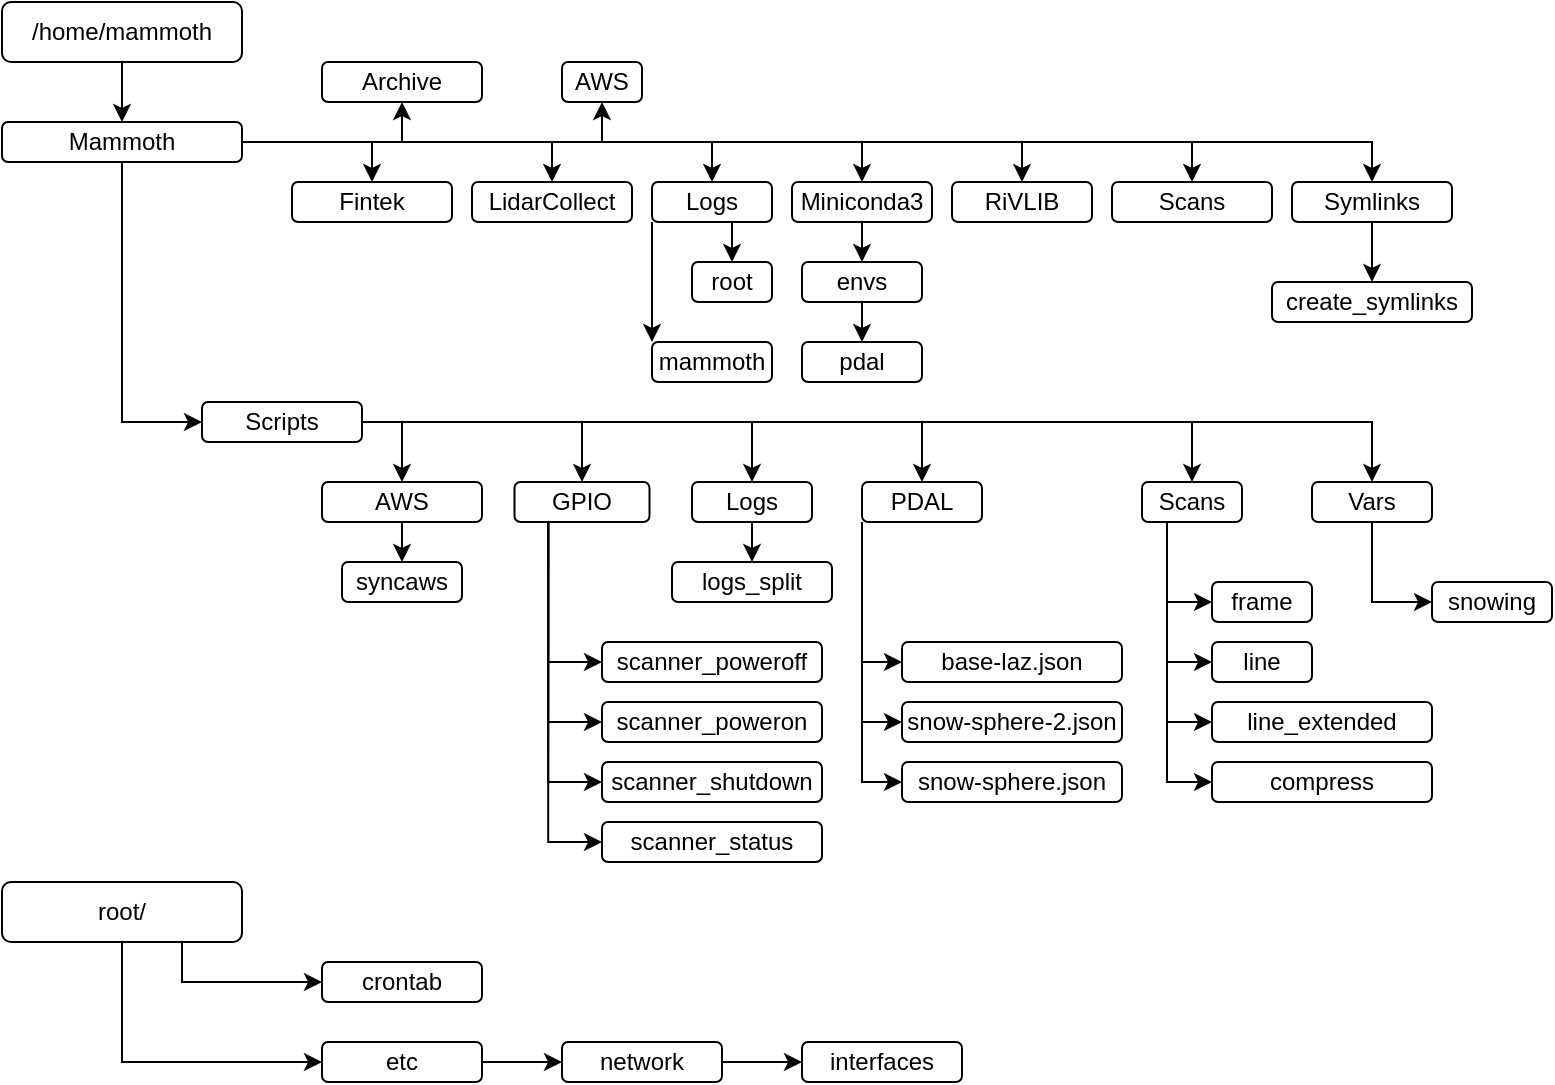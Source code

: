 <mxfile version="13.7.9" type="device"><diagram id="GPwn81fz-g4gS83WzSSP" name="Page-1"><mxGraphModel dx="1026" dy="604" grid="1" gridSize="10" guides="1" tooltips="1" connect="1" arrows="1" fold="1" page="1" pageScale="1" pageWidth="850" pageHeight="1100" math="0" shadow="0"><root><mxCell id="0"/><mxCell id="1" parent="0"/><mxCell id="YH4ZgeWVAiN75wn5fXEC-18" style="edgeStyle=orthogonalEdgeStyle;rounded=0;orthogonalLoop=1;jettySize=auto;html=1;exitX=0.5;exitY=1;exitDx=0;exitDy=0;entryX=0.5;entryY=0;entryDx=0;entryDy=0;" parent="1" source="YH4ZgeWVAiN75wn5fXEC-1" target="YH4ZgeWVAiN75wn5fXEC-3" edge="1"><mxGeometry relative="1" as="geometry"/></mxCell><mxCell id="YH4ZgeWVAiN75wn5fXEC-1" value="/home/mammoth" style="rounded=1;whiteSpace=wrap;html=1;" parent="1" vertex="1"><mxGeometry x="40" y="80" width="120" height="30" as="geometry"/></mxCell><mxCell id="YH4ZgeWVAiN75wn5fXEC-80" style="edgeStyle=orthogonalEdgeStyle;rounded=0;orthogonalLoop=1;jettySize=auto;html=1;exitX=0.5;exitY=1;exitDx=0;exitDy=0;entryX=0;entryY=0.5;entryDx=0;entryDy=0;" parent="1" source="YH4ZgeWVAiN75wn5fXEC-2" target="YH4ZgeWVAiN75wn5fXEC-78" edge="1"><mxGeometry relative="1" as="geometry"/></mxCell><mxCell id="YH4ZgeWVAiN75wn5fXEC-82" style="edgeStyle=orthogonalEdgeStyle;rounded=0;orthogonalLoop=1;jettySize=auto;html=1;exitX=0.75;exitY=1;exitDx=0;exitDy=0;entryX=0;entryY=0.5;entryDx=0;entryDy=0;" parent="1" source="YH4ZgeWVAiN75wn5fXEC-2" target="YH4ZgeWVAiN75wn5fXEC-77" edge="1"><mxGeometry relative="1" as="geometry"/></mxCell><mxCell id="YH4ZgeWVAiN75wn5fXEC-2" value="root/" style="rounded=1;whiteSpace=wrap;html=1;" parent="1" vertex="1"><mxGeometry x="40" y="520" width="120" height="30" as="geometry"/></mxCell><mxCell id="YH4ZgeWVAiN75wn5fXEC-20" style="edgeStyle=orthogonalEdgeStyle;rounded=0;orthogonalLoop=1;jettySize=auto;html=1;exitX=1;exitY=0.5;exitDx=0;exitDy=0;entryX=0.5;entryY=0;entryDx=0;entryDy=0;" parent="1" source="YH4ZgeWVAiN75wn5fXEC-3" target="YH4ZgeWVAiN75wn5fXEC-4" edge="1"><mxGeometry relative="1" as="geometry"/></mxCell><mxCell id="YH4ZgeWVAiN75wn5fXEC-21" style="edgeStyle=orthogonalEdgeStyle;rounded=0;orthogonalLoop=1;jettySize=auto;html=1;exitX=1;exitY=0.5;exitDx=0;exitDy=0;entryX=0.5;entryY=0;entryDx=0;entryDy=0;" parent="1" source="YH4ZgeWVAiN75wn5fXEC-3" target="YH4ZgeWVAiN75wn5fXEC-5" edge="1"><mxGeometry relative="1" as="geometry"/></mxCell><mxCell id="YH4ZgeWVAiN75wn5fXEC-22" style="edgeStyle=orthogonalEdgeStyle;rounded=0;orthogonalLoop=1;jettySize=auto;html=1;exitX=1;exitY=0.5;exitDx=0;exitDy=0;entryX=0.5;entryY=0;entryDx=0;entryDy=0;" parent="1" source="YH4ZgeWVAiN75wn5fXEC-3" target="YH4ZgeWVAiN75wn5fXEC-7" edge="1"><mxGeometry relative="1" as="geometry"/></mxCell><mxCell id="YH4ZgeWVAiN75wn5fXEC-23" style="edgeStyle=orthogonalEdgeStyle;rounded=0;orthogonalLoop=1;jettySize=auto;html=1;exitX=1;exitY=0.5;exitDx=0;exitDy=0;entryX=0.5;entryY=0;entryDx=0;entryDy=0;" parent="1" source="YH4ZgeWVAiN75wn5fXEC-3" target="YH4ZgeWVAiN75wn5fXEC-8" edge="1"><mxGeometry relative="1" as="geometry"/></mxCell><mxCell id="YH4ZgeWVAiN75wn5fXEC-24" style="edgeStyle=orthogonalEdgeStyle;rounded=0;orthogonalLoop=1;jettySize=auto;html=1;exitX=0.5;exitY=1;exitDx=0;exitDy=0;entryX=0;entryY=0.5;entryDx=0;entryDy=0;" parent="1" source="YH4ZgeWVAiN75wn5fXEC-3" target="YH4ZgeWVAiN75wn5fXEC-11" edge="1"><mxGeometry relative="1" as="geometry"/></mxCell><mxCell id="YH4ZgeWVAiN75wn5fXEC-37" style="edgeStyle=orthogonalEdgeStyle;rounded=0;orthogonalLoop=1;jettySize=auto;html=1;exitX=1;exitY=0.5;exitDx=0;exitDy=0;entryX=0.5;entryY=0;entryDx=0;entryDy=0;" parent="1" source="YH4ZgeWVAiN75wn5fXEC-3" target="YH4ZgeWVAiN75wn5fXEC-9" edge="1"><mxGeometry relative="1" as="geometry"/></mxCell><mxCell id="YH4ZgeWVAiN75wn5fXEC-38" style="edgeStyle=orthogonalEdgeStyle;rounded=0;orthogonalLoop=1;jettySize=auto;html=1;exitX=1;exitY=0.5;exitDx=0;exitDy=0;entryX=0.5;entryY=0;entryDx=0;entryDy=0;" parent="1" source="YH4ZgeWVAiN75wn5fXEC-3" target="YH4ZgeWVAiN75wn5fXEC-10" edge="1"><mxGeometry relative="1" as="geometry"/></mxCell><mxCell id="pDwg9aRsc3y_IqkaLPIY-2" style="edgeStyle=orthogonalEdgeStyle;rounded=0;orthogonalLoop=1;jettySize=auto;html=1;exitX=1;exitY=0.5;exitDx=0;exitDy=0;entryX=0.5;entryY=0;entryDx=0;entryDy=0;" edge="1" parent="1" source="YH4ZgeWVAiN75wn5fXEC-3" target="pDwg9aRsc3y_IqkaLPIY-1"><mxGeometry relative="1" as="geometry"/></mxCell><mxCell id="pDwg9aRsc3y_IqkaLPIY-9" style="edgeStyle=orthogonalEdgeStyle;rounded=0;orthogonalLoop=1;jettySize=auto;html=1;exitX=1;exitY=0.5;exitDx=0;exitDy=0;entryX=0.5;entryY=1;entryDx=0;entryDy=0;" edge="1" parent="1" source="YH4ZgeWVAiN75wn5fXEC-3" target="pDwg9aRsc3y_IqkaLPIY-7"><mxGeometry relative="1" as="geometry"/></mxCell><mxCell id="pDwg9aRsc3y_IqkaLPIY-11" style="edgeStyle=orthogonalEdgeStyle;rounded=0;orthogonalLoop=1;jettySize=auto;html=1;exitX=1;exitY=0.5;exitDx=0;exitDy=0;entryX=0.5;entryY=1;entryDx=0;entryDy=0;" edge="1" parent="1" source="YH4ZgeWVAiN75wn5fXEC-3" target="pDwg9aRsc3y_IqkaLPIY-10"><mxGeometry relative="1" as="geometry"/></mxCell><mxCell id="YH4ZgeWVAiN75wn5fXEC-3" value="Mammoth" style="rounded=1;whiteSpace=wrap;html=1;" parent="1" vertex="1"><mxGeometry x="40" y="140" width="120" height="20" as="geometry"/></mxCell><mxCell id="YH4ZgeWVAiN75wn5fXEC-4" value="Fintek" style="rounded=1;whiteSpace=wrap;html=1;" parent="1" vertex="1"><mxGeometry x="185" y="170" width="80" height="20" as="geometry"/></mxCell><mxCell id="YH4ZgeWVAiN75wn5fXEC-5" value="LidarCollect" style="rounded=1;whiteSpace=wrap;html=1;" parent="1" vertex="1"><mxGeometry x="275" y="170" width="80" height="20" as="geometry"/></mxCell><mxCell id="YH4ZgeWVAiN75wn5fXEC-41" style="edgeStyle=orthogonalEdgeStyle;rounded=0;orthogonalLoop=1;jettySize=auto;html=1;exitX=0.5;exitY=1;exitDx=0;exitDy=0;entryX=0.5;entryY=0;entryDx=0;entryDy=0;" parent="1" source="YH4ZgeWVAiN75wn5fXEC-7" target="YH4ZgeWVAiN75wn5fXEC-40" edge="1"><mxGeometry relative="1" as="geometry"/></mxCell><mxCell id="YH4ZgeWVAiN75wn5fXEC-43" style="edgeStyle=orthogonalEdgeStyle;rounded=0;orthogonalLoop=1;jettySize=auto;html=1;exitX=0;exitY=1;exitDx=0;exitDy=0;entryX=0;entryY=0;entryDx=0;entryDy=0;" parent="1" source="YH4ZgeWVAiN75wn5fXEC-7" target="YH4ZgeWVAiN75wn5fXEC-39" edge="1"><mxGeometry relative="1" as="geometry"/></mxCell><mxCell id="YH4ZgeWVAiN75wn5fXEC-7" value="Logs" style="rounded=1;whiteSpace=wrap;html=1;" parent="1" vertex="1"><mxGeometry x="365" y="170" width="60" height="20" as="geometry"/></mxCell><mxCell id="YH4ZgeWVAiN75wn5fXEC-35" style="edgeStyle=orthogonalEdgeStyle;rounded=0;orthogonalLoop=1;jettySize=auto;html=1;exitX=0.5;exitY=1;exitDx=0;exitDy=0;entryX=0.5;entryY=0;entryDx=0;entryDy=0;" parent="1" source="YH4ZgeWVAiN75wn5fXEC-8" target="YH4ZgeWVAiN75wn5fXEC-33" edge="1"><mxGeometry relative="1" as="geometry"/></mxCell><mxCell id="YH4ZgeWVAiN75wn5fXEC-8" value="Miniconda3" style="rounded=1;whiteSpace=wrap;html=1;" parent="1" vertex="1"><mxGeometry x="435" y="170" width="70" height="20" as="geometry"/></mxCell><mxCell id="YH4ZgeWVAiN75wn5fXEC-9" value="RiVLIB" style="rounded=1;whiteSpace=wrap;html=1;" parent="1" vertex="1"><mxGeometry x="515" y="170" width="70" height="20" as="geometry"/></mxCell><mxCell id="YH4ZgeWVAiN75wn5fXEC-10" value="Scans" style="rounded=1;whiteSpace=wrap;html=1;" parent="1" vertex="1"><mxGeometry x="595" y="170" width="80" height="20" as="geometry"/></mxCell><mxCell id="YH4ZgeWVAiN75wn5fXEC-26" style="edgeStyle=orthogonalEdgeStyle;rounded=0;orthogonalLoop=1;jettySize=auto;html=1;exitX=1;exitY=0.5;exitDx=0;exitDy=0;entryX=0.5;entryY=0;entryDx=0;entryDy=0;" parent="1" source="YH4ZgeWVAiN75wn5fXEC-11" target="YH4ZgeWVAiN75wn5fXEC-12" edge="1"><mxGeometry relative="1" as="geometry"/></mxCell><mxCell id="YH4ZgeWVAiN75wn5fXEC-27" style="edgeStyle=orthogonalEdgeStyle;rounded=0;orthogonalLoop=1;jettySize=auto;html=1;exitX=1;exitY=0.5;exitDx=0;exitDy=0;entryX=0.5;entryY=0;entryDx=0;entryDy=0;" parent="1" source="YH4ZgeWVAiN75wn5fXEC-11" target="YH4ZgeWVAiN75wn5fXEC-13" edge="1"><mxGeometry relative="1" as="geometry"/></mxCell><mxCell id="YH4ZgeWVAiN75wn5fXEC-28" style="edgeStyle=orthogonalEdgeStyle;rounded=0;orthogonalLoop=1;jettySize=auto;html=1;exitX=1;exitY=0.5;exitDx=0;exitDy=0;entryX=0.5;entryY=0;entryDx=0;entryDy=0;" parent="1" source="YH4ZgeWVAiN75wn5fXEC-11" target="YH4ZgeWVAiN75wn5fXEC-14" edge="1"><mxGeometry relative="1" as="geometry"/></mxCell><mxCell id="YH4ZgeWVAiN75wn5fXEC-29" style="edgeStyle=orthogonalEdgeStyle;rounded=0;orthogonalLoop=1;jettySize=auto;html=1;exitX=1;exitY=0.5;exitDx=0;exitDy=0;entryX=0.5;entryY=0;entryDx=0;entryDy=0;" parent="1" source="YH4ZgeWVAiN75wn5fXEC-11" target="YH4ZgeWVAiN75wn5fXEC-15" edge="1"><mxGeometry relative="1" as="geometry"/></mxCell><mxCell id="YH4ZgeWVAiN75wn5fXEC-31" style="edgeStyle=orthogonalEdgeStyle;rounded=0;orthogonalLoop=1;jettySize=auto;html=1;exitX=1;exitY=0.5;exitDx=0;exitDy=0;entryX=0.5;entryY=0;entryDx=0;entryDy=0;" parent="1" source="YH4ZgeWVAiN75wn5fXEC-11" target="YH4ZgeWVAiN75wn5fXEC-16" edge="1"><mxGeometry relative="1" as="geometry"/></mxCell><mxCell id="YH4ZgeWVAiN75wn5fXEC-32" style="edgeStyle=orthogonalEdgeStyle;rounded=0;orthogonalLoop=1;jettySize=auto;html=1;exitX=1;exitY=0.5;exitDx=0;exitDy=0;entryX=0.5;entryY=0;entryDx=0;entryDy=0;" parent="1" source="YH4ZgeWVAiN75wn5fXEC-11" target="YH4ZgeWVAiN75wn5fXEC-17" edge="1"><mxGeometry relative="1" as="geometry"/></mxCell><mxCell id="YH4ZgeWVAiN75wn5fXEC-11" value="Scripts" style="rounded=1;whiteSpace=wrap;html=1;" parent="1" vertex="1"><mxGeometry x="140" y="280" width="80" height="20" as="geometry"/></mxCell><mxCell id="YH4ZgeWVAiN75wn5fXEC-45" style="edgeStyle=orthogonalEdgeStyle;rounded=0;orthogonalLoop=1;jettySize=auto;html=1;exitX=0.5;exitY=1;exitDx=0;exitDy=0;entryX=0.5;entryY=0;entryDx=0;entryDy=0;" parent="1" source="YH4ZgeWVAiN75wn5fXEC-12" target="YH4ZgeWVAiN75wn5fXEC-44" edge="1"><mxGeometry relative="1" as="geometry"/></mxCell><mxCell id="YH4ZgeWVAiN75wn5fXEC-12" value="AWS" style="rounded=1;whiteSpace=wrap;html=1;" parent="1" vertex="1"><mxGeometry x="200" y="320" width="80" height="20" as="geometry"/></mxCell><mxCell id="YH4ZgeWVAiN75wn5fXEC-49" style="edgeStyle=orthogonalEdgeStyle;rounded=0;orthogonalLoop=1;jettySize=auto;html=1;exitX=0.25;exitY=1;exitDx=0;exitDy=0;entryX=0;entryY=0.5;entryDx=0;entryDy=0;" parent="1" source="YH4ZgeWVAiN75wn5fXEC-13" target="YH4ZgeWVAiN75wn5fXEC-46" edge="1"><mxGeometry relative="1" as="geometry"/></mxCell><mxCell id="YH4ZgeWVAiN75wn5fXEC-50" style="edgeStyle=orthogonalEdgeStyle;rounded=0;orthogonalLoop=1;jettySize=auto;html=1;exitX=0.25;exitY=1;exitDx=0;exitDy=0;entryX=0;entryY=0.5;entryDx=0;entryDy=0;" parent="1" source="YH4ZgeWVAiN75wn5fXEC-13" target="YH4ZgeWVAiN75wn5fXEC-47" edge="1"><mxGeometry relative="1" as="geometry"/></mxCell><mxCell id="YH4ZgeWVAiN75wn5fXEC-51" style="edgeStyle=orthogonalEdgeStyle;rounded=0;orthogonalLoop=1;jettySize=auto;html=1;exitX=0.25;exitY=1;exitDx=0;exitDy=0;entryX=0;entryY=0.5;entryDx=0;entryDy=0;" parent="1" source="YH4ZgeWVAiN75wn5fXEC-13" target="YH4ZgeWVAiN75wn5fXEC-48" edge="1"><mxGeometry relative="1" as="geometry"/></mxCell><mxCell id="pDwg9aRsc3y_IqkaLPIY-6" style="edgeStyle=orthogonalEdgeStyle;rounded=0;orthogonalLoop=1;jettySize=auto;html=1;exitX=0.25;exitY=1;exitDx=0;exitDy=0;entryX=0;entryY=0.5;entryDx=0;entryDy=0;" edge="1" parent="1" source="YH4ZgeWVAiN75wn5fXEC-13" target="pDwg9aRsc3y_IqkaLPIY-5"><mxGeometry relative="1" as="geometry"/></mxCell><mxCell id="YH4ZgeWVAiN75wn5fXEC-13" value="GPIO" style="rounded=1;whiteSpace=wrap;html=1;" parent="1" vertex="1"><mxGeometry x="296.25" y="320" width="67.5" height="20" as="geometry"/></mxCell><mxCell id="YH4ZgeWVAiN75wn5fXEC-53" style="edgeStyle=orthogonalEdgeStyle;rounded=0;orthogonalLoop=1;jettySize=auto;html=1;exitX=0.5;exitY=1;exitDx=0;exitDy=0;entryX=0.5;entryY=0;entryDx=0;entryDy=0;" parent="1" source="YH4ZgeWVAiN75wn5fXEC-14" target="YH4ZgeWVAiN75wn5fXEC-52" edge="1"><mxGeometry relative="1" as="geometry"/></mxCell><mxCell id="YH4ZgeWVAiN75wn5fXEC-14" value="Logs" style="rounded=1;whiteSpace=wrap;html=1;" parent="1" vertex="1"><mxGeometry x="385" y="320" width="60" height="20" as="geometry"/></mxCell><mxCell id="YH4ZgeWVAiN75wn5fXEC-74" style="edgeStyle=orthogonalEdgeStyle;rounded=0;orthogonalLoop=1;jettySize=auto;html=1;exitX=0;exitY=1;exitDx=0;exitDy=0;entryX=0;entryY=0.5;entryDx=0;entryDy=0;" parent="1" source="YH4ZgeWVAiN75wn5fXEC-15" target="YH4ZgeWVAiN75wn5fXEC-62" edge="1"><mxGeometry relative="1" as="geometry"/></mxCell><mxCell id="YH4ZgeWVAiN75wn5fXEC-75" style="edgeStyle=orthogonalEdgeStyle;rounded=0;orthogonalLoop=1;jettySize=auto;html=1;exitX=0;exitY=1;exitDx=0;exitDy=0;entryX=0;entryY=0.5;entryDx=0;entryDy=0;" parent="1" source="YH4ZgeWVAiN75wn5fXEC-15" target="YH4ZgeWVAiN75wn5fXEC-61" edge="1"><mxGeometry relative="1" as="geometry"/></mxCell><mxCell id="YH4ZgeWVAiN75wn5fXEC-76" style="edgeStyle=orthogonalEdgeStyle;rounded=0;orthogonalLoop=1;jettySize=auto;html=1;exitX=0;exitY=1;exitDx=0;exitDy=0;entryX=0;entryY=0.5;entryDx=0;entryDy=0;" parent="1" source="YH4ZgeWVAiN75wn5fXEC-15" target="YH4ZgeWVAiN75wn5fXEC-60" edge="1"><mxGeometry relative="1" as="geometry"/></mxCell><mxCell id="YH4ZgeWVAiN75wn5fXEC-15" value="PDAL" style="rounded=1;whiteSpace=wrap;html=1;" parent="1" vertex="1"><mxGeometry x="470" y="320" width="60" height="20" as="geometry"/></mxCell><mxCell id="YH4ZgeWVAiN75wn5fXEC-68" style="edgeStyle=orthogonalEdgeStyle;rounded=0;orthogonalLoop=1;jettySize=auto;html=1;exitX=0.25;exitY=1;exitDx=0;exitDy=0;entryX=0;entryY=0.5;entryDx=0;entryDy=0;" parent="1" source="YH4ZgeWVAiN75wn5fXEC-16" target="YH4ZgeWVAiN75wn5fXEC-54" edge="1"><mxGeometry relative="1" as="geometry"/></mxCell><mxCell id="YH4ZgeWVAiN75wn5fXEC-69" style="edgeStyle=orthogonalEdgeStyle;rounded=0;orthogonalLoop=1;jettySize=auto;html=1;exitX=0.25;exitY=1;exitDx=0;exitDy=0;entryX=0;entryY=0.5;entryDx=0;entryDy=0;" parent="1" source="YH4ZgeWVAiN75wn5fXEC-16" target="YH4ZgeWVAiN75wn5fXEC-55" edge="1"><mxGeometry relative="1" as="geometry"/></mxCell><mxCell id="YH4ZgeWVAiN75wn5fXEC-70" style="edgeStyle=orthogonalEdgeStyle;rounded=0;orthogonalLoop=1;jettySize=auto;html=1;exitX=0.25;exitY=1;exitDx=0;exitDy=0;entryX=0;entryY=0.5;entryDx=0;entryDy=0;" parent="1" source="YH4ZgeWVAiN75wn5fXEC-16" target="YH4ZgeWVAiN75wn5fXEC-56" edge="1"><mxGeometry relative="1" as="geometry"/></mxCell><mxCell id="YH4ZgeWVAiN75wn5fXEC-71" style="edgeStyle=orthogonalEdgeStyle;rounded=0;orthogonalLoop=1;jettySize=auto;html=1;exitX=0.25;exitY=1;exitDx=0;exitDy=0;entryX=0;entryY=0.5;entryDx=0;entryDy=0;" parent="1" source="YH4ZgeWVAiN75wn5fXEC-16" target="YH4ZgeWVAiN75wn5fXEC-57" edge="1"><mxGeometry relative="1" as="geometry"/></mxCell><mxCell id="YH4ZgeWVAiN75wn5fXEC-16" value="Scans" style="rounded=1;whiteSpace=wrap;html=1;" parent="1" vertex="1"><mxGeometry x="610" y="320" width="50" height="20" as="geometry"/></mxCell><mxCell id="YH4ZgeWVAiN75wn5fXEC-65" style="edgeStyle=orthogonalEdgeStyle;rounded=0;orthogonalLoop=1;jettySize=auto;html=1;exitX=0.5;exitY=1;exitDx=0;exitDy=0;entryX=0;entryY=0.5;entryDx=0;entryDy=0;" parent="1" source="YH4ZgeWVAiN75wn5fXEC-17" target="YH4ZgeWVAiN75wn5fXEC-58" edge="1"><mxGeometry relative="1" as="geometry"/></mxCell><mxCell id="YH4ZgeWVAiN75wn5fXEC-17" value="Vars" style="rounded=1;whiteSpace=wrap;html=1;" parent="1" vertex="1"><mxGeometry x="695" y="320" width="60" height="20" as="geometry"/></mxCell><mxCell id="YH4ZgeWVAiN75wn5fXEC-36" style="edgeStyle=orthogonalEdgeStyle;rounded=0;orthogonalLoop=1;jettySize=auto;html=1;exitX=0.5;exitY=1;exitDx=0;exitDy=0;entryX=0.5;entryY=0;entryDx=0;entryDy=0;" parent="1" source="YH4ZgeWVAiN75wn5fXEC-33" target="YH4ZgeWVAiN75wn5fXEC-34" edge="1"><mxGeometry relative="1" as="geometry"/></mxCell><mxCell id="YH4ZgeWVAiN75wn5fXEC-33" value="envs" style="rounded=1;whiteSpace=wrap;html=1;" parent="1" vertex="1"><mxGeometry x="440" y="210" width="60" height="20" as="geometry"/></mxCell><mxCell id="YH4ZgeWVAiN75wn5fXEC-34" value="pdal" style="rounded=1;whiteSpace=wrap;html=1;" parent="1" vertex="1"><mxGeometry x="440" y="250" width="60" height="20" as="geometry"/></mxCell><mxCell id="YH4ZgeWVAiN75wn5fXEC-39" value="mammoth" style="rounded=1;whiteSpace=wrap;html=1;" parent="1" vertex="1"><mxGeometry x="365" y="250" width="60" height="20" as="geometry"/></mxCell><mxCell id="YH4ZgeWVAiN75wn5fXEC-40" value="root" style="rounded=1;whiteSpace=wrap;html=1;" parent="1" vertex="1"><mxGeometry x="385" y="210" width="40" height="20" as="geometry"/></mxCell><mxCell id="YH4ZgeWVAiN75wn5fXEC-44" value="syncaws" style="rounded=1;whiteSpace=wrap;html=1;" parent="1" vertex="1"><mxGeometry x="210" y="360" width="60" height="20" as="geometry"/></mxCell><mxCell id="YH4ZgeWVAiN75wn5fXEC-46" value="scanner_poweroff" style="rounded=1;whiteSpace=wrap;html=1;" parent="1" vertex="1"><mxGeometry x="340" y="400" width="110" height="20" as="geometry"/></mxCell><mxCell id="YH4ZgeWVAiN75wn5fXEC-47" value="scanner_poweron" style="rounded=1;whiteSpace=wrap;html=1;" parent="1" vertex="1"><mxGeometry x="340" y="430" width="110" height="20" as="geometry"/></mxCell><mxCell id="YH4ZgeWVAiN75wn5fXEC-48" value="scanner_shutdown" style="rounded=1;whiteSpace=wrap;html=1;" parent="1" vertex="1"><mxGeometry x="340" y="460" width="110" height="20" as="geometry"/></mxCell><mxCell id="YH4ZgeWVAiN75wn5fXEC-52" value="logs_split" style="rounded=1;whiteSpace=wrap;html=1;" parent="1" vertex="1"><mxGeometry x="375" y="360" width="80" height="20" as="geometry"/></mxCell><mxCell id="YH4ZgeWVAiN75wn5fXEC-54" value="frame" style="rounded=1;whiteSpace=wrap;html=1;" parent="1" vertex="1"><mxGeometry x="645" y="370" width="50" height="20" as="geometry"/></mxCell><mxCell id="YH4ZgeWVAiN75wn5fXEC-55" value="line" style="rounded=1;whiteSpace=wrap;html=1;" parent="1" vertex="1"><mxGeometry x="645" y="400" width="50" height="20" as="geometry"/></mxCell><mxCell id="YH4ZgeWVAiN75wn5fXEC-56" value="line_extended" style="rounded=1;whiteSpace=wrap;html=1;" parent="1" vertex="1"><mxGeometry x="645" y="430" width="110" height="20" as="geometry"/></mxCell><mxCell id="YH4ZgeWVAiN75wn5fXEC-57" value="compress" style="rounded=1;whiteSpace=wrap;html=1;" parent="1" vertex="1"><mxGeometry x="645" y="460" width="110" height="20" as="geometry"/></mxCell><mxCell id="YH4ZgeWVAiN75wn5fXEC-58" value="snowing" style="rounded=1;whiteSpace=wrap;html=1;" parent="1" vertex="1"><mxGeometry x="755" y="370" width="60" height="20" as="geometry"/></mxCell><mxCell id="YH4ZgeWVAiN75wn5fXEC-60" value="snow-sphere.json" style="rounded=1;whiteSpace=wrap;html=1;" parent="1" vertex="1"><mxGeometry x="490" y="460" width="110" height="20" as="geometry"/></mxCell><mxCell id="YH4ZgeWVAiN75wn5fXEC-61" value="snow-sphere-2.json" style="rounded=1;whiteSpace=wrap;html=1;" parent="1" vertex="1"><mxGeometry x="490" y="430" width="110" height="20" as="geometry"/></mxCell><mxCell id="YH4ZgeWVAiN75wn5fXEC-62" value="base-laz.json" style="rounded=1;whiteSpace=wrap;html=1;" parent="1" vertex="1"><mxGeometry x="490" y="400" width="110" height="20" as="geometry"/></mxCell><mxCell id="YH4ZgeWVAiN75wn5fXEC-77" value="crontab" style="rounded=1;whiteSpace=wrap;html=1;" parent="1" vertex="1"><mxGeometry x="200" y="560" width="80" height="20" as="geometry"/></mxCell><mxCell id="YH4ZgeWVAiN75wn5fXEC-81" style="edgeStyle=orthogonalEdgeStyle;rounded=0;orthogonalLoop=1;jettySize=auto;html=1;exitX=1;exitY=0.5;exitDx=0;exitDy=0;entryX=0;entryY=0.5;entryDx=0;entryDy=0;" parent="1" source="YH4ZgeWVAiN75wn5fXEC-78" target="YH4ZgeWVAiN75wn5fXEC-79" edge="1"><mxGeometry relative="1" as="geometry"/></mxCell><mxCell id="YH4ZgeWVAiN75wn5fXEC-78" value="etc" style="rounded=1;whiteSpace=wrap;html=1;" parent="1" vertex="1"><mxGeometry x="200" y="600" width="80" height="20" as="geometry"/></mxCell><mxCell id="YH4ZgeWVAiN75wn5fXEC-84" style="edgeStyle=orthogonalEdgeStyle;rounded=0;orthogonalLoop=1;jettySize=auto;html=1;exitX=1;exitY=0.5;exitDx=0;exitDy=0;entryX=0;entryY=0.5;entryDx=0;entryDy=0;" parent="1" source="YH4ZgeWVAiN75wn5fXEC-79" target="YH4ZgeWVAiN75wn5fXEC-83" edge="1"><mxGeometry relative="1" as="geometry"/></mxCell><mxCell id="YH4ZgeWVAiN75wn5fXEC-79" value="network" style="rounded=1;whiteSpace=wrap;html=1;" parent="1" vertex="1"><mxGeometry x="320" y="600" width="80" height="20" as="geometry"/></mxCell><mxCell id="YH4ZgeWVAiN75wn5fXEC-83" value="interfaces" style="rounded=1;whiteSpace=wrap;html=1;" parent="1" vertex="1"><mxGeometry x="440" y="600" width="80" height="20" as="geometry"/></mxCell><mxCell id="pDwg9aRsc3y_IqkaLPIY-4" style="edgeStyle=orthogonalEdgeStyle;rounded=0;orthogonalLoop=1;jettySize=auto;html=1;exitX=0.5;exitY=1;exitDx=0;exitDy=0;entryX=0.5;entryY=0;entryDx=0;entryDy=0;" edge="1" parent="1" source="pDwg9aRsc3y_IqkaLPIY-1" target="pDwg9aRsc3y_IqkaLPIY-3"><mxGeometry relative="1" as="geometry"/></mxCell><mxCell id="pDwg9aRsc3y_IqkaLPIY-1" value="Symlinks" style="rounded=1;whiteSpace=wrap;html=1;" vertex="1" parent="1"><mxGeometry x="685" y="170" width="80" height="20" as="geometry"/></mxCell><mxCell id="pDwg9aRsc3y_IqkaLPIY-3" value="create_symlinks" style="rounded=1;whiteSpace=wrap;html=1;" vertex="1" parent="1"><mxGeometry x="675" y="220" width="100" height="20" as="geometry"/></mxCell><mxCell id="pDwg9aRsc3y_IqkaLPIY-5" value="scanner_status" style="rounded=1;whiteSpace=wrap;html=1;" vertex="1" parent="1"><mxGeometry x="340" y="490" width="110" height="20" as="geometry"/></mxCell><mxCell id="pDwg9aRsc3y_IqkaLPIY-7" value="AWS" style="rounded=1;whiteSpace=wrap;html=1;" vertex="1" parent="1"><mxGeometry x="320" y="110" width="40" height="20" as="geometry"/></mxCell><mxCell id="pDwg9aRsc3y_IqkaLPIY-10" value="Archive" style="rounded=1;whiteSpace=wrap;html=1;" vertex="1" parent="1"><mxGeometry x="200" y="110" width="80" height="20" as="geometry"/></mxCell></root></mxGraphModel></diagram></mxfile>